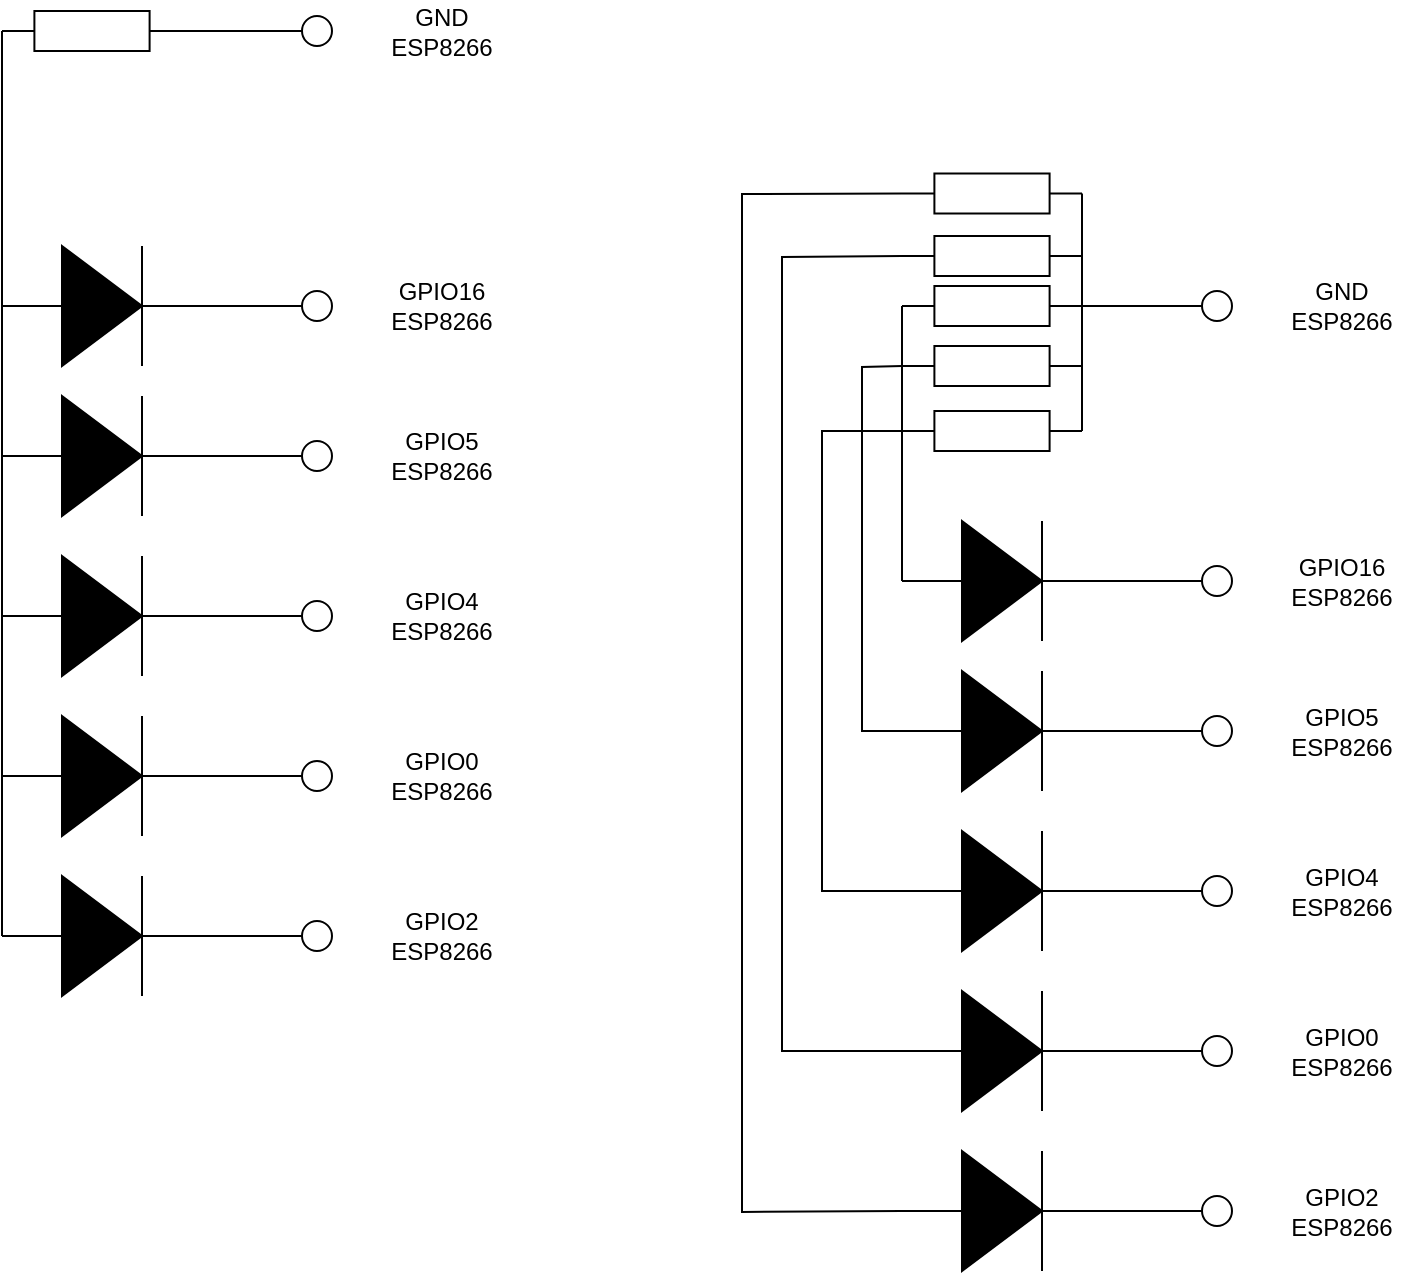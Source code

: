 <mxfile version="15.9.1" type="github">
  <diagram name="Page-1" id="7e0a89b8-554c-2b80-1dc8-d5c74ca68de4">
    <mxGraphModel dx="1426" dy="921" grid="1" gridSize="10" guides="1" tooltips="1" connect="1" arrows="1" fold="1" page="1" pageScale="1" pageWidth="1100" pageHeight="850" background="none" math="0" shadow="0">
      <root>
        <mxCell id="0" />
        <mxCell id="1" parent="0" />
        <mxCell id="QarRgX-WC281lnmm7hLO-8" value="" style="verticalLabelPosition=bottom;shadow=0;dashed=0;align=center;html=1;verticalAlign=top;strokeWidth=1;shape=ellipse;perimeter=ellipsePerimeter;" vertex="1" parent="1">
          <mxGeometry x="470" y="40" width="15" height="15" as="geometry" />
        </mxCell>
        <mxCell id="QarRgX-WC281lnmm7hLO-9" value="" style="verticalLabelPosition=bottom;shadow=0;dashed=0;align=center;html=1;verticalAlign=top;strokeWidth=1;shape=ellipse;perimeter=ellipsePerimeter;" vertex="1" parent="1">
          <mxGeometry x="470" y="177.5" width="15" height="15" as="geometry" />
        </mxCell>
        <mxCell id="QarRgX-WC281lnmm7hLO-15" value="GPIO16 ESP8266" style="text;html=1;strokeColor=none;fillColor=none;align=center;verticalAlign=middle;whiteSpace=wrap;rounded=0;" vertex="1" parent="1">
          <mxGeometry x="510" y="170" width="60" height="30" as="geometry" />
        </mxCell>
        <mxCell id="QarRgX-WC281lnmm7hLO-16" value="GND ESP8266" style="text;html=1;strokeColor=none;fillColor=none;align=center;verticalAlign=middle;whiteSpace=wrap;rounded=0;" vertex="1" parent="1">
          <mxGeometry x="510" y="32.5" width="60" height="30" as="geometry" />
        </mxCell>
        <mxCell id="QarRgX-WC281lnmm7hLO-20" value="" style="pointerEvents=1;verticalLabelPosition=bottom;shadow=0;dashed=0;align=center;html=1;verticalAlign=top;shape=mxgraph.electrical.resistors.resistor_1;" vertex="1" parent="1">
          <mxGeometry x="320" y="37.5" width="90" height="20" as="geometry" />
        </mxCell>
        <mxCell id="QarRgX-WC281lnmm7hLO-22" value="" style="endArrow=none;html=1;rounded=0;exitX=1;exitY=0.5;exitDx=0;exitDy=0;exitPerimeter=0;entryX=0;entryY=0.5;entryDx=0;entryDy=0;" edge="1" parent="1" source="QarRgX-WC281lnmm7hLO-25" target="QarRgX-WC281lnmm7hLO-9">
          <mxGeometry width="50" height="50" relative="1" as="geometry">
            <mxPoint x="520" y="350" as="sourcePoint" />
            <mxPoint x="570" y="300" as="targetPoint" />
          </mxGeometry>
        </mxCell>
        <mxCell id="QarRgX-WC281lnmm7hLO-24" value="" style="endArrow=none;html=1;rounded=0;entryX=0;entryY=0.5;entryDx=0;entryDy=0;entryPerimeter=0;exitX=0;exitY=0.5;exitDx=0;exitDy=0;exitPerimeter=0;" edge="1" parent="1" source="QarRgX-WC281lnmm7hLO-43" target="QarRgX-WC281lnmm7hLO-20">
          <mxGeometry width="50" height="50" relative="1" as="geometry">
            <mxPoint x="320" y="440" as="sourcePoint" />
            <mxPoint x="270" y="57.5" as="targetPoint" />
          </mxGeometry>
        </mxCell>
        <mxCell id="QarRgX-WC281lnmm7hLO-25" value="" style="pointerEvents=1;fillColor=strokeColor;verticalLabelPosition=bottom;shadow=0;dashed=0;align=center;html=1;verticalAlign=top;shape=mxgraph.electrical.diodes.diode;" vertex="1" parent="1">
          <mxGeometry x="320" y="155" width="100" height="60" as="geometry" />
        </mxCell>
        <mxCell id="QarRgX-WC281lnmm7hLO-32" value="" style="verticalLabelPosition=bottom;shadow=0;dashed=0;align=center;html=1;verticalAlign=top;strokeWidth=1;shape=ellipse;perimeter=ellipsePerimeter;" vertex="1" parent="1">
          <mxGeometry x="470" y="252.5" width="15" height="15" as="geometry" />
        </mxCell>
        <mxCell id="QarRgX-WC281lnmm7hLO-33" value="" style="endArrow=none;html=1;rounded=0;exitX=1;exitY=0.5;exitDx=0;exitDy=0;exitPerimeter=0;entryX=0;entryY=0.5;entryDx=0;entryDy=0;" edge="1" parent="1" source="QarRgX-WC281lnmm7hLO-34" target="QarRgX-WC281lnmm7hLO-32">
          <mxGeometry width="50" height="50" relative="1" as="geometry">
            <mxPoint x="520" y="425" as="sourcePoint" />
            <mxPoint x="570" y="375" as="targetPoint" />
          </mxGeometry>
        </mxCell>
        <mxCell id="QarRgX-WC281lnmm7hLO-34" value="" style="pointerEvents=1;fillColor=strokeColor;verticalLabelPosition=bottom;shadow=0;dashed=0;align=center;html=1;verticalAlign=top;shape=mxgraph.electrical.diodes.diode;" vertex="1" parent="1">
          <mxGeometry x="320" y="230" width="100" height="60" as="geometry" />
        </mxCell>
        <mxCell id="QarRgX-WC281lnmm7hLO-35" value="" style="verticalLabelPosition=bottom;shadow=0;dashed=0;align=center;html=1;verticalAlign=top;strokeWidth=1;shape=ellipse;perimeter=ellipsePerimeter;" vertex="1" parent="1">
          <mxGeometry x="470" y="332.5" width="15" height="15" as="geometry" />
        </mxCell>
        <mxCell id="QarRgX-WC281lnmm7hLO-36" value="" style="endArrow=none;html=1;rounded=0;exitX=1;exitY=0.5;exitDx=0;exitDy=0;exitPerimeter=0;entryX=0;entryY=0.5;entryDx=0;entryDy=0;" edge="1" parent="1" source="QarRgX-WC281lnmm7hLO-37" target="QarRgX-WC281lnmm7hLO-35">
          <mxGeometry width="50" height="50" relative="1" as="geometry">
            <mxPoint x="520" y="505" as="sourcePoint" />
            <mxPoint x="570" y="455" as="targetPoint" />
          </mxGeometry>
        </mxCell>
        <mxCell id="QarRgX-WC281lnmm7hLO-37" value="" style="pointerEvents=1;fillColor=strokeColor;verticalLabelPosition=bottom;shadow=0;dashed=0;align=center;html=1;verticalAlign=top;shape=mxgraph.electrical.diodes.diode;" vertex="1" parent="1">
          <mxGeometry x="320" y="310" width="100" height="60" as="geometry" />
        </mxCell>
        <mxCell id="QarRgX-WC281lnmm7hLO-38" value="" style="verticalLabelPosition=bottom;shadow=0;dashed=0;align=center;html=1;verticalAlign=top;strokeWidth=1;shape=ellipse;perimeter=ellipsePerimeter;" vertex="1" parent="1">
          <mxGeometry x="470" y="412.5" width="15" height="15" as="geometry" />
        </mxCell>
        <mxCell id="QarRgX-WC281lnmm7hLO-39" value="" style="endArrow=none;html=1;rounded=0;exitX=1;exitY=0.5;exitDx=0;exitDy=0;exitPerimeter=0;entryX=0;entryY=0.5;entryDx=0;entryDy=0;" edge="1" parent="1" source="QarRgX-WC281lnmm7hLO-40" target="QarRgX-WC281lnmm7hLO-38">
          <mxGeometry width="50" height="50" relative="1" as="geometry">
            <mxPoint x="520" y="585" as="sourcePoint" />
            <mxPoint x="570" y="535" as="targetPoint" />
          </mxGeometry>
        </mxCell>
        <mxCell id="QarRgX-WC281lnmm7hLO-40" value="" style="pointerEvents=1;fillColor=strokeColor;verticalLabelPosition=bottom;shadow=0;dashed=0;align=center;html=1;verticalAlign=top;shape=mxgraph.electrical.diodes.diode;" vertex="1" parent="1">
          <mxGeometry x="320" y="390" width="100" height="60" as="geometry" />
        </mxCell>
        <mxCell id="QarRgX-WC281lnmm7hLO-41" value="" style="verticalLabelPosition=bottom;shadow=0;dashed=0;align=center;html=1;verticalAlign=top;strokeWidth=1;shape=ellipse;perimeter=ellipsePerimeter;" vertex="1" parent="1">
          <mxGeometry x="470" y="492.5" width="15" height="15" as="geometry" />
        </mxCell>
        <mxCell id="QarRgX-WC281lnmm7hLO-42" value="" style="endArrow=none;html=1;rounded=0;exitX=1;exitY=0.5;exitDx=0;exitDy=0;exitPerimeter=0;entryX=0;entryY=0.5;entryDx=0;entryDy=0;" edge="1" parent="1" source="QarRgX-WC281lnmm7hLO-43" target="QarRgX-WC281lnmm7hLO-41">
          <mxGeometry width="50" height="50" relative="1" as="geometry">
            <mxPoint x="520" y="665" as="sourcePoint" />
            <mxPoint x="570" y="615" as="targetPoint" />
          </mxGeometry>
        </mxCell>
        <mxCell id="QarRgX-WC281lnmm7hLO-43" value="" style="pointerEvents=1;fillColor=strokeColor;verticalLabelPosition=bottom;shadow=0;dashed=0;align=center;html=1;verticalAlign=top;shape=mxgraph.electrical.diodes.diode;" vertex="1" parent="1">
          <mxGeometry x="320" y="470" width="100" height="60" as="geometry" />
        </mxCell>
        <mxCell id="QarRgX-WC281lnmm7hLO-45" value="" style="endArrow=none;html=1;rounded=0;exitX=1;exitY=0.5;exitDx=0;exitDy=0;exitPerimeter=0;entryX=0;entryY=0.5;entryDx=0;entryDy=0;" edge="1" parent="1" source="QarRgX-WC281lnmm7hLO-20" target="QarRgX-WC281lnmm7hLO-8">
          <mxGeometry width="50" height="50" relative="1" as="geometry">
            <mxPoint x="520" y="350" as="sourcePoint" />
            <mxPoint x="570" y="300" as="targetPoint" />
          </mxGeometry>
        </mxCell>
        <mxCell id="QarRgX-WC281lnmm7hLO-46" value="GPIO5 ESP8266" style="text;html=1;strokeColor=none;fillColor=none;align=center;verticalAlign=middle;whiteSpace=wrap;rounded=0;" vertex="1" parent="1">
          <mxGeometry x="510" y="245" width="60" height="30" as="geometry" />
        </mxCell>
        <mxCell id="QarRgX-WC281lnmm7hLO-48" value="GPIO4 ESP8266" style="text;html=1;strokeColor=none;fillColor=none;align=center;verticalAlign=middle;whiteSpace=wrap;rounded=0;" vertex="1" parent="1">
          <mxGeometry x="510" y="325" width="60" height="30" as="geometry" />
        </mxCell>
        <mxCell id="QarRgX-WC281lnmm7hLO-49" value="GPIO0 ESP8266" style="text;html=1;strokeColor=none;fillColor=none;align=center;verticalAlign=middle;whiteSpace=wrap;rounded=0;" vertex="1" parent="1">
          <mxGeometry x="510" y="405" width="60" height="30" as="geometry" />
        </mxCell>
        <mxCell id="QarRgX-WC281lnmm7hLO-51" value="GPIO2 ESP8266" style="text;html=1;strokeColor=none;fillColor=none;align=center;verticalAlign=middle;whiteSpace=wrap;rounded=0;" vertex="1" parent="1">
          <mxGeometry x="510" y="485" width="60" height="30" as="geometry" />
        </mxCell>
        <mxCell id="QarRgX-WC281lnmm7hLO-53" value="" style="verticalLabelPosition=bottom;shadow=0;dashed=0;align=center;html=1;verticalAlign=top;strokeWidth=1;shape=ellipse;perimeter=ellipsePerimeter;" vertex="1" parent="1">
          <mxGeometry x="920" y="177.5" width="15" height="15" as="geometry" />
        </mxCell>
        <mxCell id="QarRgX-WC281lnmm7hLO-54" value="" style="verticalLabelPosition=bottom;shadow=0;dashed=0;align=center;html=1;verticalAlign=top;strokeWidth=1;shape=ellipse;perimeter=ellipsePerimeter;" vertex="1" parent="1">
          <mxGeometry x="920" y="315" width="15" height="15" as="geometry" />
        </mxCell>
        <mxCell id="QarRgX-WC281lnmm7hLO-55" value="GPIO16 ESP8266" style="text;html=1;strokeColor=none;fillColor=none;align=center;verticalAlign=middle;whiteSpace=wrap;rounded=0;" vertex="1" parent="1">
          <mxGeometry x="960" y="307.5" width="60" height="30" as="geometry" />
        </mxCell>
        <mxCell id="QarRgX-WC281lnmm7hLO-56" value="GND ESP8266" style="text;html=1;strokeColor=none;fillColor=none;align=center;verticalAlign=middle;whiteSpace=wrap;rounded=0;" vertex="1" parent="1">
          <mxGeometry x="960" y="170" width="60" height="30" as="geometry" />
        </mxCell>
        <mxCell id="QarRgX-WC281lnmm7hLO-57" value="" style="pointerEvents=1;verticalLabelPosition=bottom;shadow=0;dashed=0;align=center;html=1;verticalAlign=top;shape=mxgraph.electrical.resistors.resistor_1;" vertex="1" parent="1">
          <mxGeometry x="770" y="175" width="90" height="20" as="geometry" />
        </mxCell>
        <mxCell id="QarRgX-WC281lnmm7hLO-58" value="" style="endArrow=none;html=1;rounded=0;exitX=1;exitY=0.5;exitDx=0;exitDy=0;exitPerimeter=0;entryX=0;entryY=0.5;entryDx=0;entryDy=0;" edge="1" parent="1" source="QarRgX-WC281lnmm7hLO-60" target="QarRgX-WC281lnmm7hLO-54">
          <mxGeometry width="50" height="50" relative="1" as="geometry">
            <mxPoint x="970" y="487.5" as="sourcePoint" />
            <mxPoint x="1020" y="437.5" as="targetPoint" />
          </mxGeometry>
        </mxCell>
        <mxCell id="QarRgX-WC281lnmm7hLO-59" value="" style="endArrow=none;html=1;rounded=0;entryX=0;entryY=0.5;entryDx=0;entryDy=0;entryPerimeter=0;exitX=0;exitY=0.5;exitDx=0;exitDy=0;exitPerimeter=0;" edge="1" parent="1" source="QarRgX-WC281lnmm7hLO-60" target="QarRgX-WC281lnmm7hLO-57">
          <mxGeometry width="50" height="50" relative="1" as="geometry">
            <mxPoint x="770" y="577.5" as="sourcePoint" />
            <mxPoint x="720" y="195" as="targetPoint" />
          </mxGeometry>
        </mxCell>
        <mxCell id="QarRgX-WC281lnmm7hLO-60" value="" style="pointerEvents=1;fillColor=strokeColor;verticalLabelPosition=bottom;shadow=0;dashed=0;align=center;html=1;verticalAlign=top;shape=mxgraph.electrical.diodes.diode;" vertex="1" parent="1">
          <mxGeometry x="770" y="292.5" width="100" height="60" as="geometry" />
        </mxCell>
        <mxCell id="QarRgX-WC281lnmm7hLO-61" value="" style="verticalLabelPosition=bottom;shadow=0;dashed=0;align=center;html=1;verticalAlign=top;strokeWidth=1;shape=ellipse;perimeter=ellipsePerimeter;" vertex="1" parent="1">
          <mxGeometry x="920" y="390" width="15" height="15" as="geometry" />
        </mxCell>
        <mxCell id="QarRgX-WC281lnmm7hLO-62" value="" style="endArrow=none;html=1;rounded=0;exitX=1;exitY=0.5;exitDx=0;exitDy=0;exitPerimeter=0;entryX=0;entryY=0.5;entryDx=0;entryDy=0;" edge="1" parent="1" source="QarRgX-WC281lnmm7hLO-63" target="QarRgX-WC281lnmm7hLO-61">
          <mxGeometry width="50" height="50" relative="1" as="geometry">
            <mxPoint x="970" y="562.5" as="sourcePoint" />
            <mxPoint x="1020" y="512.5" as="targetPoint" />
          </mxGeometry>
        </mxCell>
        <mxCell id="QarRgX-WC281lnmm7hLO-63" value="" style="pointerEvents=1;fillColor=strokeColor;verticalLabelPosition=bottom;shadow=0;dashed=0;align=center;html=1;verticalAlign=top;shape=mxgraph.electrical.diodes.diode;" vertex="1" parent="1">
          <mxGeometry x="770" y="367.5" width="100" height="60" as="geometry" />
        </mxCell>
        <mxCell id="QarRgX-WC281lnmm7hLO-64" value="" style="verticalLabelPosition=bottom;shadow=0;dashed=0;align=center;html=1;verticalAlign=top;strokeWidth=1;shape=ellipse;perimeter=ellipsePerimeter;" vertex="1" parent="1">
          <mxGeometry x="920" y="470" width="15" height="15" as="geometry" />
        </mxCell>
        <mxCell id="QarRgX-WC281lnmm7hLO-65" value="" style="endArrow=none;html=1;rounded=0;exitX=1;exitY=0.5;exitDx=0;exitDy=0;exitPerimeter=0;entryX=0;entryY=0.5;entryDx=0;entryDy=0;" edge="1" parent="1" source="QarRgX-WC281lnmm7hLO-66" target="QarRgX-WC281lnmm7hLO-64">
          <mxGeometry width="50" height="50" relative="1" as="geometry">
            <mxPoint x="970" y="642.5" as="sourcePoint" />
            <mxPoint x="1020" y="592.5" as="targetPoint" />
          </mxGeometry>
        </mxCell>
        <mxCell id="QarRgX-WC281lnmm7hLO-66" value="" style="pointerEvents=1;fillColor=strokeColor;verticalLabelPosition=bottom;shadow=0;dashed=0;align=center;html=1;verticalAlign=top;shape=mxgraph.electrical.diodes.diode;" vertex="1" parent="1">
          <mxGeometry x="770" y="447.5" width="100" height="60" as="geometry" />
        </mxCell>
        <mxCell id="QarRgX-WC281lnmm7hLO-67" value="" style="verticalLabelPosition=bottom;shadow=0;dashed=0;align=center;html=1;verticalAlign=top;strokeWidth=1;shape=ellipse;perimeter=ellipsePerimeter;" vertex="1" parent="1">
          <mxGeometry x="920" y="550" width="15" height="15" as="geometry" />
        </mxCell>
        <mxCell id="QarRgX-WC281lnmm7hLO-68" value="" style="endArrow=none;html=1;rounded=0;exitX=1;exitY=0.5;exitDx=0;exitDy=0;exitPerimeter=0;entryX=0;entryY=0.5;entryDx=0;entryDy=0;" edge="1" parent="1" source="QarRgX-WC281lnmm7hLO-69" target="QarRgX-WC281lnmm7hLO-67">
          <mxGeometry width="50" height="50" relative="1" as="geometry">
            <mxPoint x="970" y="722.5" as="sourcePoint" />
            <mxPoint x="1020" y="672.5" as="targetPoint" />
          </mxGeometry>
        </mxCell>
        <mxCell id="QarRgX-WC281lnmm7hLO-69" value="" style="pointerEvents=1;fillColor=strokeColor;verticalLabelPosition=bottom;shadow=0;dashed=0;align=center;html=1;verticalAlign=top;shape=mxgraph.electrical.diodes.diode;" vertex="1" parent="1">
          <mxGeometry x="770" y="527.5" width="100" height="60" as="geometry" />
        </mxCell>
        <mxCell id="QarRgX-WC281lnmm7hLO-70" value="" style="verticalLabelPosition=bottom;shadow=0;dashed=0;align=center;html=1;verticalAlign=top;strokeWidth=1;shape=ellipse;perimeter=ellipsePerimeter;" vertex="1" parent="1">
          <mxGeometry x="920" y="630" width="15" height="15" as="geometry" />
        </mxCell>
        <mxCell id="QarRgX-WC281lnmm7hLO-71" value="" style="endArrow=none;html=1;rounded=0;exitX=1;exitY=0.5;exitDx=0;exitDy=0;exitPerimeter=0;entryX=0;entryY=0.5;entryDx=0;entryDy=0;" edge="1" parent="1" source="QarRgX-WC281lnmm7hLO-72" target="QarRgX-WC281lnmm7hLO-70">
          <mxGeometry width="50" height="50" relative="1" as="geometry">
            <mxPoint x="970" y="802.5" as="sourcePoint" />
            <mxPoint x="1020" y="752.5" as="targetPoint" />
          </mxGeometry>
        </mxCell>
        <mxCell id="QarRgX-WC281lnmm7hLO-72" value="" style="pointerEvents=1;fillColor=strokeColor;verticalLabelPosition=bottom;shadow=0;dashed=0;align=center;html=1;verticalAlign=top;shape=mxgraph.electrical.diodes.diode;" vertex="1" parent="1">
          <mxGeometry x="770" y="607.5" width="100" height="60" as="geometry" />
        </mxCell>
        <mxCell id="QarRgX-WC281lnmm7hLO-73" value="" style="endArrow=none;html=1;rounded=0;entryX=0;entryY=0.5;entryDx=0;entryDy=0;" edge="1" parent="1" target="QarRgX-WC281lnmm7hLO-53">
          <mxGeometry width="50" height="50" relative="1" as="geometry">
            <mxPoint x="890" y="185" as="sourcePoint" />
            <mxPoint x="1020" y="437.5" as="targetPoint" />
          </mxGeometry>
        </mxCell>
        <mxCell id="QarRgX-WC281lnmm7hLO-74" value="GPIO5 ESP8266" style="text;html=1;strokeColor=none;fillColor=none;align=center;verticalAlign=middle;whiteSpace=wrap;rounded=0;" vertex="1" parent="1">
          <mxGeometry x="960" y="382.5" width="60" height="30" as="geometry" />
        </mxCell>
        <mxCell id="QarRgX-WC281lnmm7hLO-75" value="GPIO4 ESP8266" style="text;html=1;strokeColor=none;fillColor=none;align=center;verticalAlign=middle;whiteSpace=wrap;rounded=0;" vertex="1" parent="1">
          <mxGeometry x="960" y="462.5" width="60" height="30" as="geometry" />
        </mxCell>
        <mxCell id="QarRgX-WC281lnmm7hLO-76" value="GPIO0 ESP8266" style="text;html=1;strokeColor=none;fillColor=none;align=center;verticalAlign=middle;whiteSpace=wrap;rounded=0;" vertex="1" parent="1">
          <mxGeometry x="960" y="542.5" width="60" height="30" as="geometry" />
        </mxCell>
        <mxCell id="QarRgX-WC281lnmm7hLO-77" value="GPIO2 ESP8266" style="text;html=1;strokeColor=none;fillColor=none;align=center;verticalAlign=middle;whiteSpace=wrap;rounded=0;" vertex="1" parent="1">
          <mxGeometry x="960" y="622.5" width="60" height="30" as="geometry" />
        </mxCell>
        <mxCell id="QarRgX-WC281lnmm7hLO-78" value="" style="pointerEvents=1;verticalLabelPosition=bottom;shadow=0;dashed=0;align=center;html=1;verticalAlign=top;shape=mxgraph.electrical.resistors.resistor_1;" vertex="1" parent="1">
          <mxGeometry x="770" y="205" width="90" height="20" as="geometry" />
        </mxCell>
        <mxCell id="QarRgX-WC281lnmm7hLO-79" value="" style="endArrow=none;html=1;rounded=0;entryX=0;entryY=0.5;entryDx=0;entryDy=0;entryPerimeter=0;exitX=0;exitY=0.5;exitDx=0;exitDy=0;exitPerimeter=0;" edge="1" parent="1" target="QarRgX-WC281lnmm7hLO-78" source="QarRgX-WC281lnmm7hLO-63">
          <mxGeometry width="50" height="50" relative="1" as="geometry">
            <mxPoint x="780" y="352.5" as="sourcePoint" />
            <mxPoint x="730" y="225" as="targetPoint" />
            <Array as="points">
              <mxPoint x="750" y="397.5" />
              <mxPoint x="750" y="215.5" />
            </Array>
          </mxGeometry>
        </mxCell>
        <mxCell id="QarRgX-WC281lnmm7hLO-80" value="" style="pointerEvents=1;verticalLabelPosition=bottom;shadow=0;dashed=0;align=center;html=1;verticalAlign=top;shape=mxgraph.electrical.resistors.resistor_1;" vertex="1" parent="1">
          <mxGeometry x="770" y="237.5" width="90" height="20" as="geometry" />
        </mxCell>
        <mxCell id="QarRgX-WC281lnmm7hLO-81" value="" style="endArrow=none;html=1;rounded=0;entryX=0;entryY=0.5;entryDx=0;entryDy=0;entryPerimeter=0;exitX=0;exitY=0.5;exitDx=0;exitDy=0;exitPerimeter=0;" edge="1" parent="1" target="QarRgX-WC281lnmm7hLO-80" source="QarRgX-WC281lnmm7hLO-66">
          <mxGeometry width="50" height="50" relative="1" as="geometry">
            <mxPoint x="770" y="440" as="sourcePoint" />
            <mxPoint x="730" y="267.5" as="targetPoint" />
            <Array as="points">
              <mxPoint x="730" y="477.5" />
              <mxPoint x="730" y="247.5" />
            </Array>
          </mxGeometry>
        </mxCell>
        <mxCell id="QarRgX-WC281lnmm7hLO-82" value="" style="pointerEvents=1;verticalLabelPosition=bottom;shadow=0;dashed=0;align=center;html=1;verticalAlign=top;shape=mxgraph.electrical.resistors.resistor_1;" vertex="1" parent="1">
          <mxGeometry x="770" y="150" width="90" height="20" as="geometry" />
        </mxCell>
        <mxCell id="QarRgX-WC281lnmm7hLO-83" value="" style="endArrow=none;html=1;rounded=0;entryX=0;entryY=0.5;entryDx=0;entryDy=0;entryPerimeter=0;exitX=0;exitY=0.5;exitDx=0;exitDy=0;exitPerimeter=0;" edge="1" parent="1" target="QarRgX-WC281lnmm7hLO-82" source="QarRgX-WC281lnmm7hLO-69">
          <mxGeometry width="50" height="50" relative="1" as="geometry">
            <mxPoint x="770" y="390" as="sourcePoint" />
            <mxPoint x="730" y="180" as="targetPoint" />
            <Array as="points">
              <mxPoint x="710" y="557.5" />
              <mxPoint x="710" y="160.5" />
            </Array>
          </mxGeometry>
        </mxCell>
        <mxCell id="QarRgX-WC281lnmm7hLO-116" value="" style="pointerEvents=1;verticalLabelPosition=bottom;shadow=0;dashed=0;align=center;html=1;verticalAlign=top;shape=mxgraph.electrical.resistors.resistor_1;" vertex="1" parent="1">
          <mxGeometry x="770" y="118.75" width="90" height="20" as="geometry" />
        </mxCell>
        <mxCell id="QarRgX-WC281lnmm7hLO-117" value="" style="endArrow=none;html=1;rounded=0;entryX=0;entryY=0.5;entryDx=0;entryDy=0;entryPerimeter=0;exitX=0;exitY=0.5;exitDx=0;exitDy=0;exitPerimeter=0;" edge="1" parent="1" target="QarRgX-WC281lnmm7hLO-116" source="QarRgX-WC281lnmm7hLO-72">
          <mxGeometry width="50" height="50" relative="1" as="geometry">
            <mxPoint x="770" y="526.25" as="sourcePoint" />
            <mxPoint x="730" y="148.75" as="targetPoint" />
            <Array as="points">
              <mxPoint x="690" y="638" />
              <mxPoint x="690" y="129" />
            </Array>
          </mxGeometry>
        </mxCell>
        <mxCell id="QarRgX-WC281lnmm7hLO-118" value="" style="endArrow=none;html=1;rounded=0;entryX=1;entryY=0.5;entryDx=0;entryDy=0;entryPerimeter=0;exitX=1;exitY=0.5;exitDx=0;exitDy=0;exitPerimeter=0;" edge="1" parent="1" source="QarRgX-WC281lnmm7hLO-80" target="QarRgX-WC281lnmm7hLO-116">
          <mxGeometry width="50" height="50" relative="1" as="geometry">
            <mxPoint x="890" y="180" as="sourcePoint" />
            <mxPoint x="570" y="470" as="targetPoint" />
          </mxGeometry>
        </mxCell>
        <mxCell id="QarRgX-WC281lnmm7hLO-119" value="" style="endArrow=none;html=1;rounded=0;entryX=0;entryY=0.5;entryDx=0;entryDy=0;" edge="1" parent="1" target="QarRgX-WC281lnmm7hLO-53">
          <mxGeometry width="50" height="50" relative="1" as="geometry">
            <mxPoint x="860" y="185" as="sourcePoint" />
            <mxPoint x="570" y="470" as="targetPoint" />
          </mxGeometry>
        </mxCell>
      </root>
    </mxGraphModel>
  </diagram>
</mxfile>
